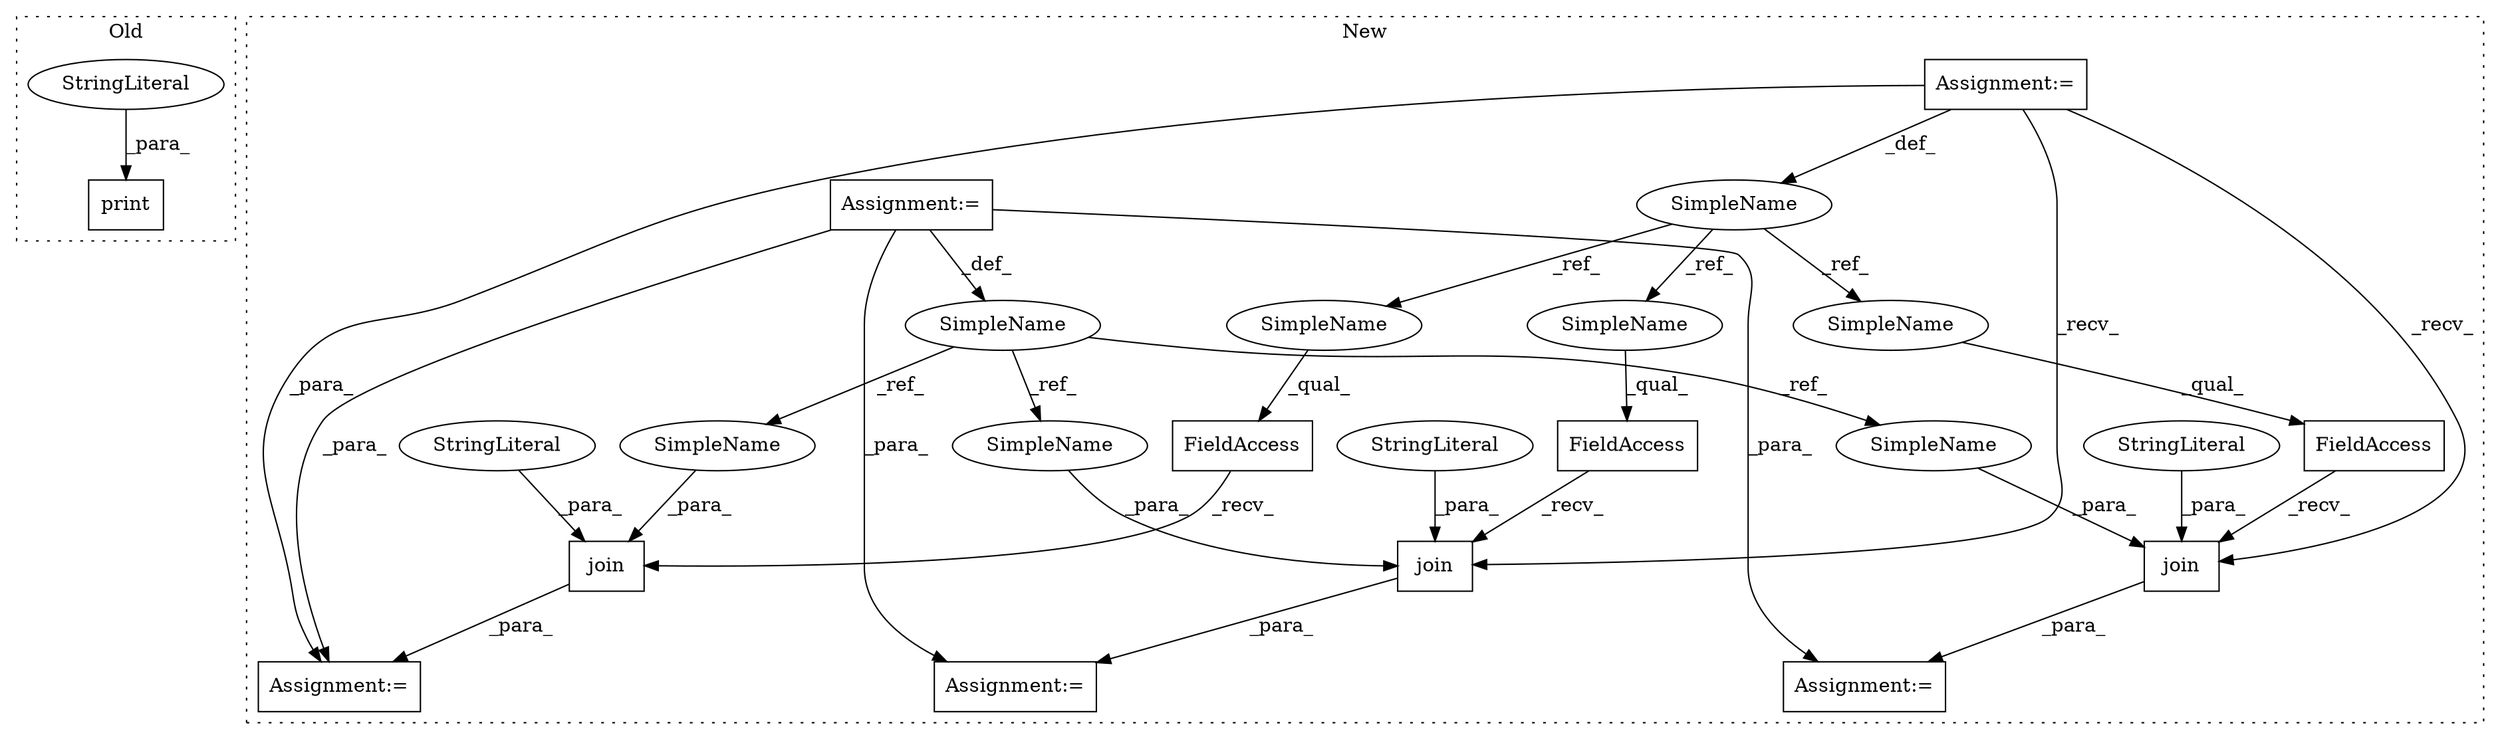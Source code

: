 digraph G {
subgraph cluster0 {
1 [label="print" a="32" s="891,952" l="6,1" shape="box"];
6 [label="StringLiteral" a="45" s="897" l="55" shape="ellipse"];
label = "Old";
style="dotted";
}
subgraph cluster1 {
2 [label="join" a="32" s="1110,1143" l="5,1" shape="box"];
3 [label="Assignment:=" a="7" s="1101" l="1" shape="box"];
4 [label="FieldAccess" a="22" s="1102" l="7" shape="box"];
5 [label="StringLiteral" a="45" s="1126" l="17" shape="ellipse"];
7 [label="SimpleName" a="42" s="200" l="2" shape="ellipse"];
8 [label="FieldAccess" a="22" s="1160" l="7" shape="box"];
9 [label="FieldAccess" a="22" s="1037" l="7" shape="box"];
10 [label="join" a="32" s="1168,1195" l="5,1" shape="box"];
11 [label="StringLiteral" a="45" s="1184" l="11" shape="ellipse"];
12 [label="Assignment:=" a="7" s="1159" l="1" shape="box"];
13 [label="join" a="32" s="1045,1079" l="5,1" shape="box"];
14 [label="StringLiteral" a="45" s="1061" l="18" shape="ellipse"];
15 [label="SimpleName" a="42" s="997" l="10" shape="ellipse"];
16 [label="Assignment:=" a="7" s="1007" l="1" shape="box"];
17 [label="Assignment:=" a="7" s="1036" l="1" shape="box"];
18 [label="Assignment:=" a="7" s="200" l="2" shape="box"];
19 [label="SimpleName" a="42" s="1173" l="10" shape="ellipse"];
20 [label="SimpleName" a="42" s="1115" l="10" shape="ellipse"];
21 [label="SimpleName" a="42" s="1050" l="10" shape="ellipse"];
22 [label="SimpleName" a="42" s="1102" l="2" shape="ellipse"];
23 [label="SimpleName" a="42" s="1037" l="2" shape="ellipse"];
24 [label="SimpleName" a="42" s="1160" l="2" shape="ellipse"];
label = "New";
style="dotted";
}
2 -> 3 [label="_para_"];
4 -> 2 [label="_recv_"];
5 -> 2 [label="_para_"];
6 -> 1 [label="_para_"];
7 -> 22 [label="_ref_"];
7 -> 23 [label="_ref_"];
7 -> 24 [label="_ref_"];
8 -> 10 [label="_recv_"];
9 -> 13 [label="_recv_"];
10 -> 12 [label="_para_"];
11 -> 10 [label="_para_"];
13 -> 17 [label="_para_"];
14 -> 13 [label="_para_"];
15 -> 19 [label="_ref_"];
15 -> 21 [label="_ref_"];
15 -> 20 [label="_ref_"];
16 -> 3 [label="_para_"];
16 -> 17 [label="_para_"];
16 -> 15 [label="_def_"];
16 -> 12 [label="_para_"];
18 -> 7 [label="_def_"];
18 -> 13 [label="_recv_"];
18 -> 10 [label="_recv_"];
18 -> 3 [label="_para_"];
19 -> 10 [label="_para_"];
20 -> 2 [label="_para_"];
21 -> 13 [label="_para_"];
22 -> 4 [label="_qual_"];
23 -> 9 [label="_qual_"];
24 -> 8 [label="_qual_"];
}